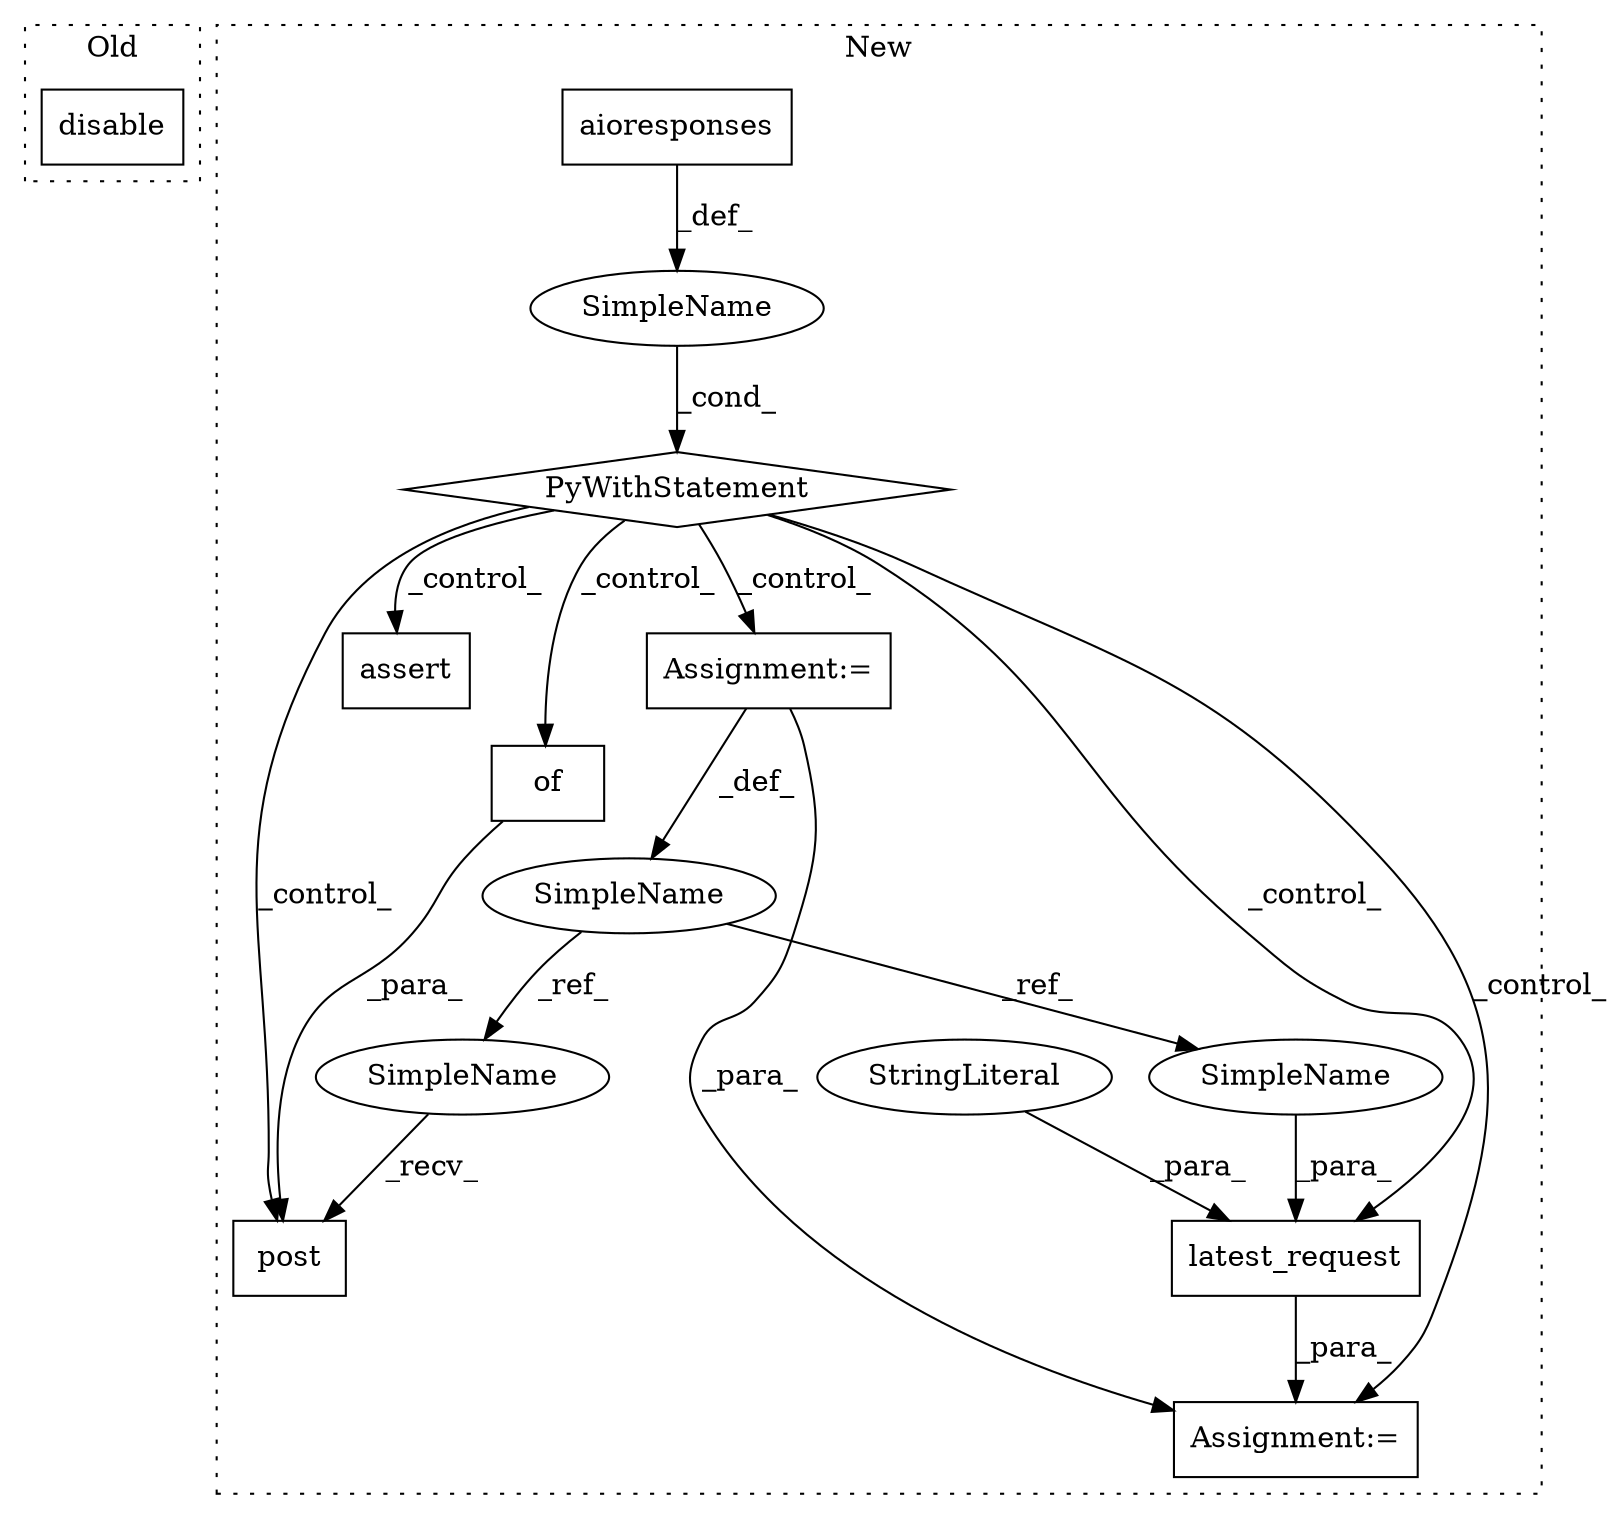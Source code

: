 digraph G {
subgraph cluster0 {
1 [label="disable" a="32" s="2589" l="9" shape="box"];
label = "Old";
style="dotted";
}
subgraph cluster1 {
2 [label="of" a="32" s="2569,2581" l="3,1" shape="box"];
3 [label="SimpleName" a="42" s="" l="" shape="ellipse"];
4 [label="PyWithStatement" a="104" s="2253,2277" l="10,2" shape="diamond"];
5 [label="aioresponses" a="32" s="2263" l="14" shape="box"];
6 [label="assert" a="6" s="2950" l="7" shape="box"];
7 [label="post" a="32" s="2509,2591" l="5,1" shape="box"];
8 [label="latest_request" a="32" s="2717,2796" l="15,1" shape="box"];
9 [label="StringLiteral" a="45" s="2746" l="50" shape="ellipse"];
10 [label="Assignment:=" a="7" s="2716" l="1" shape="box"];
11 [label="SimpleName" a="42" s="2291" l="6" shape="ellipse"];
12 [label="Assignment:=" a="7" s="2291" l="6" shape="box"];
13 [label="SimpleName" a="42" s="2732" l="6" shape="ellipse"];
14 [label="SimpleName" a="42" s="2502" l="6" shape="ellipse"];
label = "New";
style="dotted";
}
2 -> 7 [label="_para_"];
3 -> 4 [label="_cond_"];
4 -> 6 [label="_control_"];
4 -> 2 [label="_control_"];
4 -> 7 [label="_control_"];
4 -> 8 [label="_control_"];
4 -> 12 [label="_control_"];
4 -> 10 [label="_control_"];
5 -> 3 [label="_def_"];
8 -> 10 [label="_para_"];
9 -> 8 [label="_para_"];
11 -> 13 [label="_ref_"];
11 -> 14 [label="_ref_"];
12 -> 11 [label="_def_"];
12 -> 10 [label="_para_"];
13 -> 8 [label="_para_"];
14 -> 7 [label="_recv_"];
}